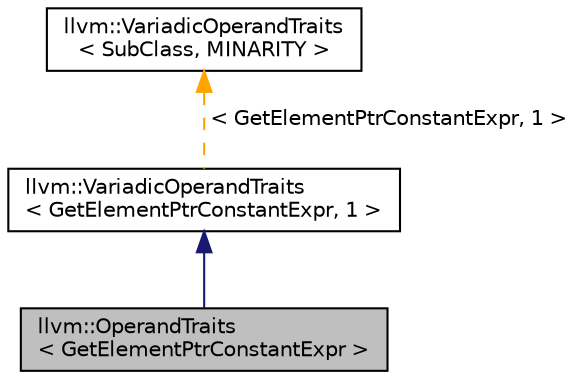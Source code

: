 digraph "llvm::OperandTraits&lt; GetElementPtrConstantExpr &gt;"
{
 // LATEX_PDF_SIZE
  bgcolor="transparent";
  edge [fontname="Helvetica",fontsize="10",labelfontname="Helvetica",labelfontsize="10"];
  node [fontname="Helvetica",fontsize="10",shape="box"];
  Node1 [label="llvm::OperandTraits\l\< GetElementPtrConstantExpr \>",height=0.2,width=0.4,color="black", fillcolor="grey75", style="filled", fontcolor="black",tooltip=" "];
  Node2 -> Node1 [dir="back",color="midnightblue",fontsize="10",style="solid",fontname="Helvetica"];
  Node2 [label="llvm::VariadicOperandTraits\l\< GetElementPtrConstantExpr, 1 \>",height=0.2,width=0.4,color="black",URL="$structllvm_1_1VariadicOperandTraits.html",tooltip=" "];
  Node3 -> Node2 [dir="back",color="orange",fontsize="10",style="dashed",label=" \< GetElementPtrConstantExpr, 1 \>" ,fontname="Helvetica"];
  Node3 [label="llvm::VariadicOperandTraits\l\< SubClass, MINARITY \>",height=0.2,width=0.4,color="black",URL="$structllvm_1_1VariadicOperandTraits.html",tooltip="VariadicOperandTraits - determine the allocation regime of the Use array when it is a prefix to the U..."];
}
